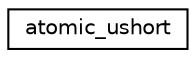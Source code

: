 digraph "Graphical Class Hierarchy"
{
 // LATEX_PDF_SIZE
  edge [fontname="Helvetica",fontsize="10",labelfontname="Helvetica",labelfontsize="10"];
  node [fontname="Helvetica",fontsize="10",shape=record];
  rankdir="LR";
  Node0 [label="atomic_ushort",height=0.2,width=0.4,color="black", fillcolor="white", style="filled",URL="$structatomic__ushort.html",tooltip="Type with the same alignment and size as atomic_ushort"];
}
